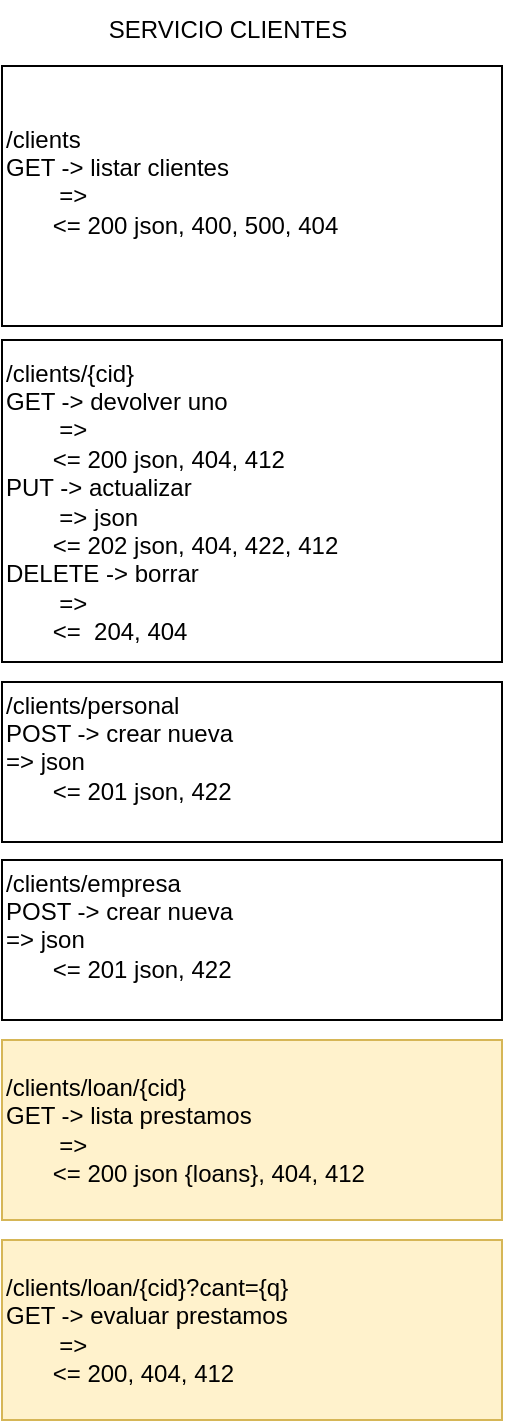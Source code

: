 <mxfile version="23.1.5" type="device">
  <diagram name="Página-1" id="hVysNRHPYC1JOJ_7wGxp">
    <mxGraphModel dx="1434" dy="790" grid="1" gridSize="10" guides="1" tooltips="1" connect="1" arrows="1" fold="1" page="1" pageScale="1" pageWidth="827" pageHeight="1169" math="0" shadow="0">
      <root>
        <mxCell id="0" />
        <mxCell id="1" parent="0" />
        <mxCell id="jklClVFtODYGZi_2g86n-1" value="/clients&lt;br&gt;GET -&amp;gt; listar clientes&lt;br&gt;&amp;nbsp; &amp;nbsp; &amp;nbsp; &amp;nbsp; =&amp;gt;&amp;nbsp;&lt;br&gt;&amp;nbsp; &amp;nbsp; &amp;nbsp; &amp;nbsp;&amp;lt;= 200 json, 400, 500, 404&amp;nbsp;&lt;div&gt;&lt;br/&gt;&lt;/div&gt;" style="rounded=0;whiteSpace=wrap;html=1;align=left;" vertex="1" parent="1">
          <mxGeometry x="260" y="73" width="250" height="130" as="geometry" />
        </mxCell>
        <mxCell id="jklClVFtODYGZi_2g86n-2" value="SERVICIO CLIENTES" style="text;html=1;align=center;verticalAlign=middle;whiteSpace=wrap;rounded=0;" vertex="1" parent="1">
          <mxGeometry x="290" y="40" width="166" height="30" as="geometry" />
        </mxCell>
        <mxCell id="jklClVFtODYGZi_2g86n-3" value="/clients/{cid}&lt;br&gt;GET -&amp;gt; devolver uno&lt;br&gt;&amp;nbsp; &amp;nbsp; &amp;nbsp; &amp;nbsp; =&amp;gt;&amp;nbsp;&lt;br&gt;&amp;nbsp; &amp;nbsp; &amp;nbsp; &amp;nbsp;&amp;lt;= 200 json, 404, 412&amp;nbsp;&lt;br&gt;PUT -&amp;gt; actualizar&lt;br&gt;&lt;span style=&quot;white-space: pre;&quot;&gt;&#x9;&lt;/span&gt;=&amp;gt; json&lt;br&gt;&amp;nbsp; &amp;nbsp; &amp;nbsp; &amp;nbsp;&amp;lt;= 202 json, 404, 422, 412&lt;br&gt;DELETE -&amp;gt; borrar&lt;br&gt;&amp;nbsp; &amp;nbsp; &amp;nbsp; &amp;nbsp; =&amp;gt;&amp;nbsp;&lt;br&gt;&amp;nbsp; &amp;nbsp; &amp;nbsp; &amp;nbsp;&amp;lt;=&amp;nbsp; 204, 404" style="rounded=0;whiteSpace=wrap;html=1;align=left;" vertex="1" parent="1">
          <mxGeometry x="260" y="210" width="250" height="161" as="geometry" />
        </mxCell>
        <mxCell id="jklClVFtODYGZi_2g86n-4" value="/clients/loan/{cid}&lt;br&gt;GET -&amp;gt; lista prestamos&lt;br&gt;&amp;nbsp; &amp;nbsp; &amp;nbsp; &amp;nbsp; =&amp;gt;&amp;nbsp;&lt;br&gt;&amp;nbsp; &amp;nbsp; &amp;nbsp; &amp;nbsp;&amp;lt;= 200 json {loans}, 404, 412&amp;nbsp;" style="rounded=0;whiteSpace=wrap;html=1;align=left;fillColor=#fff2cc;strokeColor=#d6b656;" vertex="1" parent="1">
          <mxGeometry x="260" y="560" width="250" height="90" as="geometry" />
        </mxCell>
        <mxCell id="jklClVFtODYGZi_2g86n-6" value="/clients/loan/{cid}?cant={q}&lt;br&gt;GET -&amp;gt; evaluar prestamos&lt;br&gt;&amp;nbsp; &amp;nbsp; &amp;nbsp; &amp;nbsp; =&amp;gt;&amp;nbsp;&lt;br&gt;&amp;nbsp; &amp;nbsp; &amp;nbsp; &amp;nbsp;&amp;lt;= 200, 404, 412&amp;nbsp;" style="rounded=0;whiteSpace=wrap;html=1;align=left;fillColor=#fff2cc;strokeColor=#d6b656;" vertex="1" parent="1">
          <mxGeometry x="260" y="660" width="250" height="90" as="geometry" />
        </mxCell>
        <mxCell id="jklClVFtODYGZi_2g86n-7" value="/clients/personal&lt;br&gt;POST -&amp;gt; crear nueva&amp;nbsp;&lt;br style=&quot;border-color: var(--border-color);&quot;&gt;&#x9;=&amp;gt; json&lt;br style=&quot;border-color: var(--border-color);&quot;&gt;&amp;nbsp; &amp;nbsp; &amp;nbsp; &amp;nbsp;&amp;lt;= 201 json, 422&lt;div&gt;&lt;br/&gt;&lt;/div&gt;" style="rounded=0;whiteSpace=wrap;html=1;align=left;" vertex="1" parent="1">
          <mxGeometry x="260" y="381" width="250" height="80" as="geometry" />
        </mxCell>
        <mxCell id="jklClVFtODYGZi_2g86n-8" value="/clients/empresa&lt;br&gt;POST -&amp;gt; crear nueva&amp;nbsp;&lt;br style=&quot;border-color: var(--border-color);&quot;&gt;&#x9;=&amp;gt; json&lt;br style=&quot;border-color: var(--border-color);&quot;&gt;&amp;nbsp; &amp;nbsp; &amp;nbsp; &amp;nbsp;&amp;lt;= 201 json, 422&lt;div&gt;&lt;br&gt;&lt;/div&gt;" style="rounded=0;whiteSpace=wrap;html=1;align=left;" vertex="1" parent="1">
          <mxGeometry x="260" y="470" width="250" height="80" as="geometry" />
        </mxCell>
      </root>
    </mxGraphModel>
  </diagram>
</mxfile>
